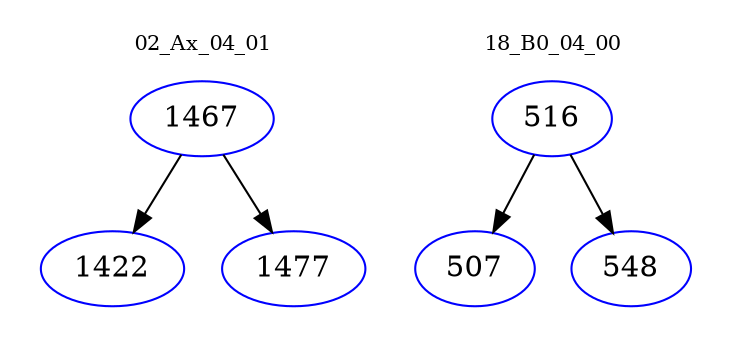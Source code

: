 digraph{
subgraph cluster_0 {
color = white
label = "02_Ax_04_01";
fontsize=10;
T0_1467 [label="1467", color="blue"]
T0_1467 -> T0_1422 [color="black"]
T0_1422 [label="1422", color="blue"]
T0_1467 -> T0_1477 [color="black"]
T0_1477 [label="1477", color="blue"]
}
subgraph cluster_1 {
color = white
label = "18_B0_04_00";
fontsize=10;
T1_516 [label="516", color="blue"]
T1_516 -> T1_507 [color="black"]
T1_507 [label="507", color="blue"]
T1_516 -> T1_548 [color="black"]
T1_548 [label="548", color="blue"]
}
}
